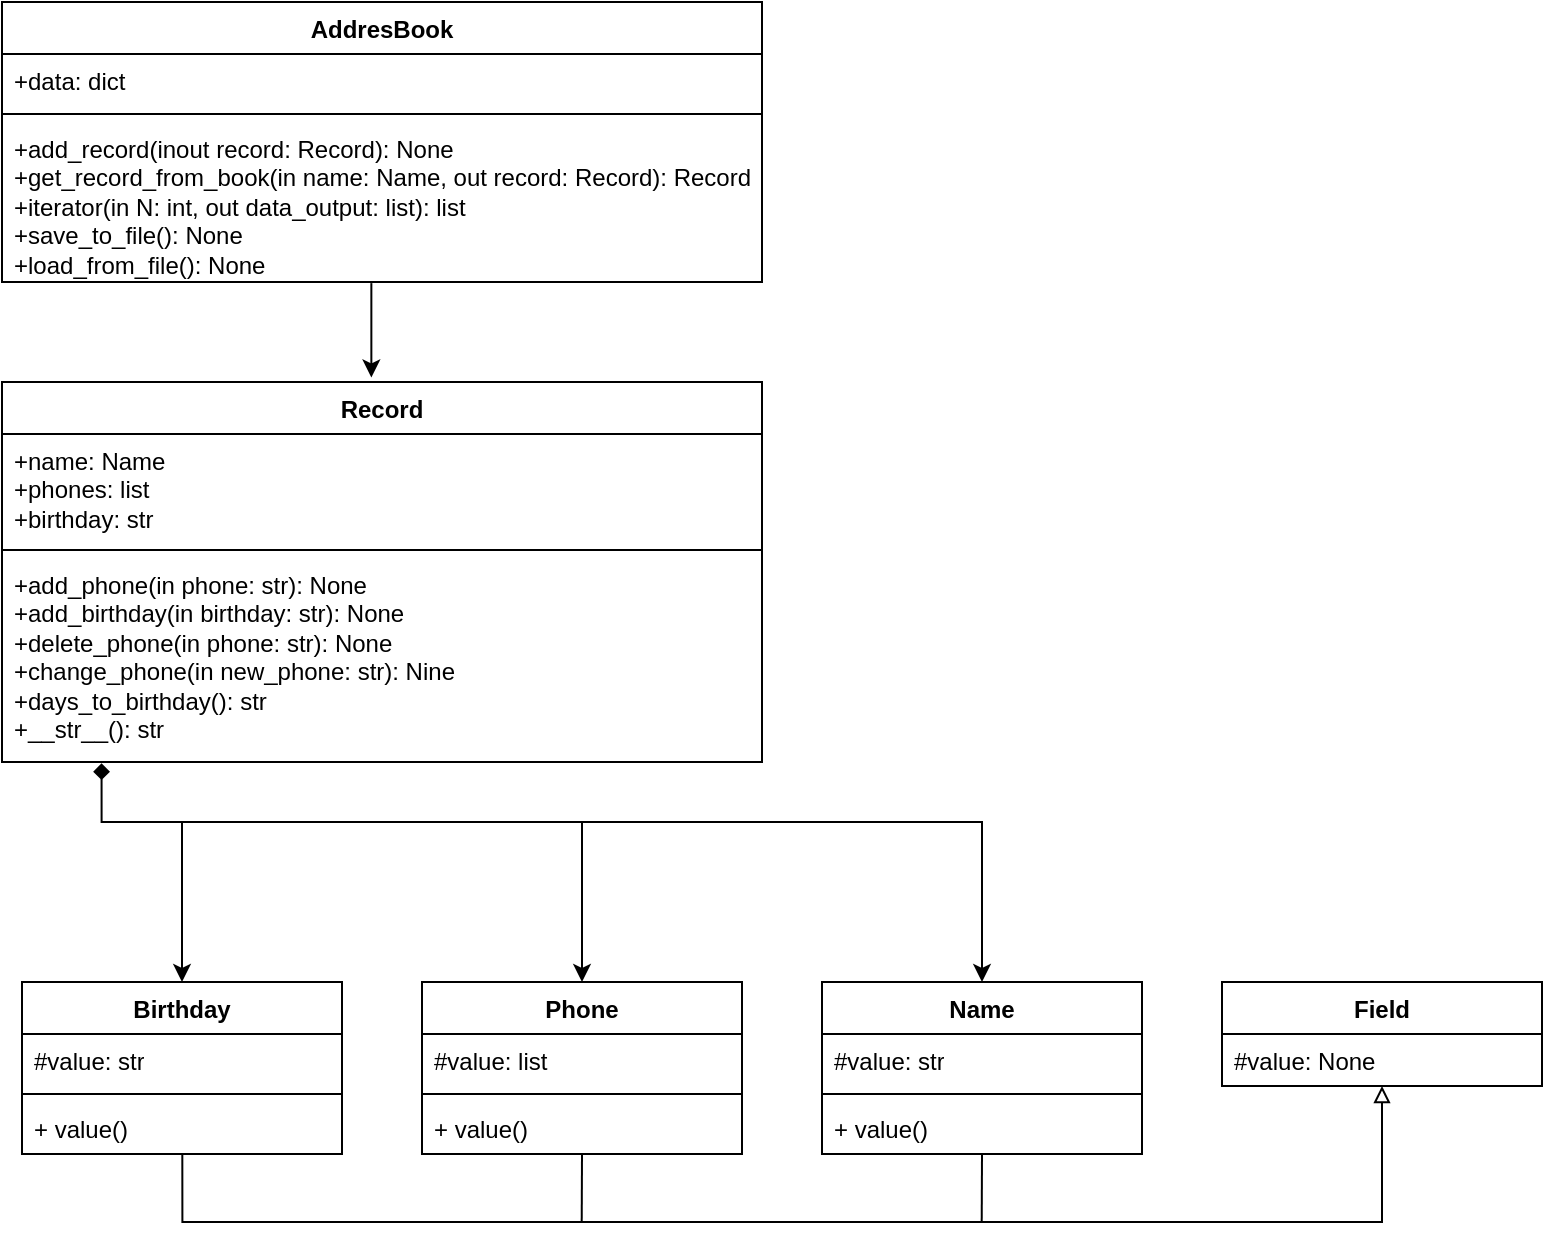 <mxfile version="21.4.0" type="device">
  <diagram name="Сторінка-1" id="Barpjzp2TPfuO6GInw3B">
    <mxGraphModel dx="1687" dy="936" grid="1" gridSize="10" guides="1" tooltips="1" connect="1" arrows="1" fold="1" page="1" pageScale="1" pageWidth="827" pageHeight="1169" math="0" shadow="0">
      <root>
        <mxCell id="0" />
        <mxCell id="1" parent="0" />
        <mxCell id="vIIaNH_cV5r8bSQWFhUs-79" style="edgeStyle=orthogonalEdgeStyle;rounded=0;orthogonalLoop=1;jettySize=auto;html=1;exitX=0.486;exitY=1.007;exitDx=0;exitDy=0;entryX=0.486;entryY=-0.012;entryDx=0;entryDy=0;entryPerimeter=0;exitPerimeter=0;" edge="1" parent="1" source="vIIaNH_cV5r8bSQWFhUs-4" target="vIIaNH_cV5r8bSQWFhUs-8">
          <mxGeometry relative="1" as="geometry" />
        </mxCell>
        <mxCell id="vIIaNH_cV5r8bSQWFhUs-1" value="AddresBook" style="swimlane;fontStyle=1;align=center;verticalAlign=top;childLayout=stackLayout;horizontal=1;startSize=26;horizontalStack=0;resizeParent=1;resizeParentMax=0;resizeLast=0;collapsible=1;marginBottom=0;whiteSpace=wrap;html=1;" vertex="1" parent="1">
          <mxGeometry x="30" y="30" width="380" height="140" as="geometry" />
        </mxCell>
        <mxCell id="vIIaNH_cV5r8bSQWFhUs-2" value="+data: dict" style="text;strokeColor=none;fillColor=none;align=left;verticalAlign=top;spacingLeft=4;spacingRight=4;overflow=hidden;rotatable=0;points=[[0,0.5],[1,0.5]];portConstraint=eastwest;whiteSpace=wrap;html=1;" vertex="1" parent="vIIaNH_cV5r8bSQWFhUs-1">
          <mxGeometry y="26" width="380" height="26" as="geometry" />
        </mxCell>
        <mxCell id="vIIaNH_cV5r8bSQWFhUs-3" value="" style="line;strokeWidth=1;fillColor=none;align=left;verticalAlign=middle;spacingTop=-1;spacingLeft=3;spacingRight=3;rotatable=0;labelPosition=right;points=[];portConstraint=eastwest;strokeColor=inherit;" vertex="1" parent="vIIaNH_cV5r8bSQWFhUs-1">
          <mxGeometry y="52" width="380" height="8" as="geometry" />
        </mxCell>
        <mxCell id="vIIaNH_cV5r8bSQWFhUs-4" value="+add_record(inout record: Record&lt;span style=&quot;background-color: initial;&quot;&gt;): None&lt;/span&gt;&lt;br&gt;+get_record_from_book(in name: Name, out record: Record&lt;span style=&quot;background-color: initial;&quot;&gt;): Record&lt;br&gt;+iterator(in N: int, out data_output: list): list&lt;br&gt;+save_to_file(): None&lt;br&gt;+load_from_file(): None&lt;br&gt;&lt;/span&gt;" style="text;strokeColor=none;fillColor=none;align=left;verticalAlign=top;spacingLeft=4;spacingRight=4;overflow=hidden;rotatable=0;points=[[0,0.5],[1,0.5]];portConstraint=eastwest;whiteSpace=wrap;html=1;" vertex="1" parent="vIIaNH_cV5r8bSQWFhUs-1">
          <mxGeometry y="60" width="380" height="80" as="geometry" />
        </mxCell>
        <mxCell id="vIIaNH_cV5r8bSQWFhUs-74" style="edgeStyle=orthogonalEdgeStyle;rounded=0;orthogonalLoop=1;jettySize=auto;html=1;entryX=0.5;entryY=0;entryDx=0;entryDy=0;startArrow=diamond;startFill=1;exitX=0.131;exitY=1.006;exitDx=0;exitDy=0;exitPerimeter=0;" edge="1" parent="1" source="vIIaNH_cV5r8bSQWFhUs-11" target="vIIaNH_cV5r8bSQWFhUs-49">
          <mxGeometry relative="1" as="geometry">
            <mxPoint x="80" y="420" as="sourcePoint" />
            <Array as="points">
              <mxPoint x="80" y="440" />
              <mxPoint x="520" y="440" />
            </Array>
          </mxGeometry>
        </mxCell>
        <mxCell id="vIIaNH_cV5r8bSQWFhUs-77" style="edgeStyle=orthogonalEdgeStyle;rounded=0;orthogonalLoop=1;jettySize=auto;html=1;entryX=0.5;entryY=0;entryDx=0;entryDy=0;" edge="1" parent="1" target="vIIaNH_cV5r8bSQWFhUs-58">
          <mxGeometry relative="1" as="geometry">
            <mxPoint x="120" y="440" as="sourcePoint" />
            <Array as="points">
              <mxPoint x="120" y="490" />
              <mxPoint x="120" y="490" />
            </Array>
          </mxGeometry>
        </mxCell>
        <mxCell id="vIIaNH_cV5r8bSQWFhUs-78" style="edgeStyle=orthogonalEdgeStyle;rounded=0;orthogonalLoop=1;jettySize=auto;html=1;entryX=0.5;entryY=0;entryDx=0;entryDy=0;" edge="1" parent="1" target="vIIaNH_cV5r8bSQWFhUs-54">
          <mxGeometry relative="1" as="geometry">
            <mxPoint x="320" y="440" as="sourcePoint" />
            <Array as="points">
              <mxPoint x="320" y="440" />
            </Array>
          </mxGeometry>
        </mxCell>
        <mxCell id="vIIaNH_cV5r8bSQWFhUs-8" value="Record" style="swimlane;fontStyle=1;align=center;verticalAlign=top;childLayout=stackLayout;horizontal=1;startSize=26;horizontalStack=0;resizeParent=1;resizeParentMax=0;resizeLast=0;collapsible=1;marginBottom=0;whiteSpace=wrap;html=1;" vertex="1" parent="1">
          <mxGeometry x="30" y="220" width="380" height="190" as="geometry" />
        </mxCell>
        <mxCell id="vIIaNH_cV5r8bSQWFhUs-9" value="+name: Name&lt;br&gt;+phones: list&lt;br&gt;+birthday: str" style="text;strokeColor=none;fillColor=none;align=left;verticalAlign=top;spacingLeft=4;spacingRight=4;overflow=hidden;rotatable=0;points=[[0,0.5],[1,0.5]];portConstraint=eastwest;whiteSpace=wrap;html=1;" vertex="1" parent="vIIaNH_cV5r8bSQWFhUs-8">
          <mxGeometry y="26" width="380" height="54" as="geometry" />
        </mxCell>
        <mxCell id="vIIaNH_cV5r8bSQWFhUs-10" value="" style="line;strokeWidth=1;fillColor=none;align=left;verticalAlign=middle;spacingTop=-1;spacingLeft=3;spacingRight=3;rotatable=0;labelPosition=right;points=[];portConstraint=eastwest;strokeColor=inherit;" vertex="1" parent="vIIaNH_cV5r8bSQWFhUs-8">
          <mxGeometry y="80" width="380" height="8" as="geometry" />
        </mxCell>
        <mxCell id="vIIaNH_cV5r8bSQWFhUs-11" value="+add_phone(in phone: str): None&lt;br&gt;+add_birthday(in birthday: str): None&lt;br&gt;+delete_phone(in phone: str): None&lt;br&gt;+change_phone(in new_phone: str): Nine&lt;br&gt;&lt;span style=&quot;background-color: initial;&quot;&gt;+days_to_birthday(): str&lt;br&gt;+__str__(): str&lt;br&gt;&lt;/span&gt;" style="text;strokeColor=none;fillColor=none;align=left;verticalAlign=top;spacingLeft=4;spacingRight=4;overflow=hidden;rotatable=0;points=[[0,0.5],[1,0.5]];portConstraint=eastwest;whiteSpace=wrap;html=1;" vertex="1" parent="vIIaNH_cV5r8bSQWFhUs-8">
          <mxGeometry y="88" width="380" height="102" as="geometry" />
        </mxCell>
        <mxCell id="vIIaNH_cV5r8bSQWFhUs-17" value="Field" style="swimlane;fontStyle=1;align=center;verticalAlign=top;childLayout=stackLayout;horizontal=1;startSize=26;horizontalStack=0;resizeParent=1;resizeParentMax=0;resizeLast=0;collapsible=1;marginBottom=0;whiteSpace=wrap;html=1;" vertex="1" parent="1">
          <mxGeometry x="640" y="520" width="160" height="52" as="geometry" />
        </mxCell>
        <mxCell id="vIIaNH_cV5r8bSQWFhUs-18" value="#value: None" style="text;strokeColor=none;fillColor=none;align=left;verticalAlign=top;spacingLeft=4;spacingRight=4;overflow=hidden;rotatable=0;points=[[0,0.5],[1,0.5]];portConstraint=eastwest;whiteSpace=wrap;html=1;" vertex="1" parent="vIIaNH_cV5r8bSQWFhUs-17">
          <mxGeometry y="26" width="160" height="26" as="geometry" />
        </mxCell>
        <mxCell id="vIIaNH_cV5r8bSQWFhUs-70" style="edgeStyle=orthogonalEdgeStyle;rounded=0;orthogonalLoop=1;jettySize=auto;html=1;exitX=0.5;exitY=1;exitDx=0;exitDy=0;endArrow=none;endFill=0;" edge="1" parent="1" source="vIIaNH_cV5r8bSQWFhUs-49">
          <mxGeometry relative="1" as="geometry">
            <mxPoint x="519.857" y="640" as="targetPoint" />
            <mxPoint x="520" y="610" as="sourcePoint" />
          </mxGeometry>
        </mxCell>
        <mxCell id="vIIaNH_cV5r8bSQWFhUs-49" value="Name" style="swimlane;fontStyle=1;align=center;verticalAlign=top;childLayout=stackLayout;horizontal=1;startSize=26;horizontalStack=0;resizeParent=1;resizeParentMax=0;resizeLast=0;collapsible=1;marginBottom=0;whiteSpace=wrap;html=1;" vertex="1" parent="1">
          <mxGeometry x="440" y="520" width="160" height="86" as="geometry" />
        </mxCell>
        <mxCell id="vIIaNH_cV5r8bSQWFhUs-50" value="#value: str" style="text;strokeColor=none;fillColor=none;align=left;verticalAlign=top;spacingLeft=4;spacingRight=4;overflow=hidden;rotatable=0;points=[[0,0.5],[1,0.5]];portConstraint=eastwest;whiteSpace=wrap;html=1;" vertex="1" parent="vIIaNH_cV5r8bSQWFhUs-49">
          <mxGeometry y="26" width="160" height="26" as="geometry" />
        </mxCell>
        <mxCell id="vIIaNH_cV5r8bSQWFhUs-51" value="" style="line;strokeWidth=1;fillColor=none;align=left;verticalAlign=middle;spacingTop=-1;spacingLeft=3;spacingRight=3;rotatable=0;labelPosition=right;points=[];portConstraint=eastwest;strokeColor=inherit;" vertex="1" parent="vIIaNH_cV5r8bSQWFhUs-49">
          <mxGeometry y="52" width="160" height="8" as="geometry" />
        </mxCell>
        <mxCell id="vIIaNH_cV5r8bSQWFhUs-52" value="+ value()" style="text;strokeColor=none;fillColor=none;align=left;verticalAlign=top;spacingLeft=4;spacingRight=4;overflow=hidden;rotatable=0;points=[[0,0.5],[1,0.5]];portConstraint=eastwest;whiteSpace=wrap;html=1;" vertex="1" parent="vIIaNH_cV5r8bSQWFhUs-49">
          <mxGeometry y="60" width="160" height="26" as="geometry" />
        </mxCell>
        <mxCell id="vIIaNH_cV5r8bSQWFhUs-69" style="edgeStyle=orthogonalEdgeStyle;rounded=0;orthogonalLoop=1;jettySize=auto;html=1;exitX=0.5;exitY=1.004;exitDx=0;exitDy=0;exitPerimeter=0;endArrow=none;endFill=0;" edge="1" parent="1" source="vIIaNH_cV5r8bSQWFhUs-57">
          <mxGeometry relative="1" as="geometry">
            <mxPoint x="319.857" y="640" as="targetPoint" />
          </mxGeometry>
        </mxCell>
        <mxCell id="vIIaNH_cV5r8bSQWFhUs-54" value="Phone" style="swimlane;fontStyle=1;align=center;verticalAlign=top;childLayout=stackLayout;horizontal=1;startSize=26;horizontalStack=0;resizeParent=1;resizeParentMax=0;resizeLast=0;collapsible=1;marginBottom=0;whiteSpace=wrap;html=1;" vertex="1" parent="1">
          <mxGeometry x="240" y="520" width="160" height="86" as="geometry" />
        </mxCell>
        <mxCell id="vIIaNH_cV5r8bSQWFhUs-55" value="#value: list" style="text;strokeColor=none;fillColor=none;align=left;verticalAlign=top;spacingLeft=4;spacingRight=4;overflow=hidden;rotatable=0;points=[[0,0.5],[1,0.5]];portConstraint=eastwest;whiteSpace=wrap;html=1;" vertex="1" parent="vIIaNH_cV5r8bSQWFhUs-54">
          <mxGeometry y="26" width="160" height="26" as="geometry" />
        </mxCell>
        <mxCell id="vIIaNH_cV5r8bSQWFhUs-56" value="" style="line;strokeWidth=1;fillColor=none;align=left;verticalAlign=middle;spacingTop=-1;spacingLeft=3;spacingRight=3;rotatable=0;labelPosition=right;points=[];portConstraint=eastwest;strokeColor=inherit;" vertex="1" parent="vIIaNH_cV5r8bSQWFhUs-54">
          <mxGeometry y="52" width="160" height="8" as="geometry" />
        </mxCell>
        <mxCell id="vIIaNH_cV5r8bSQWFhUs-57" value="+ value()" style="text;strokeColor=none;fillColor=none;align=left;verticalAlign=top;spacingLeft=4;spacingRight=4;overflow=hidden;rotatable=0;points=[[0,0.5],[1,0.5]];portConstraint=eastwest;whiteSpace=wrap;html=1;" vertex="1" parent="vIIaNH_cV5r8bSQWFhUs-54">
          <mxGeometry y="60" width="160" height="26" as="geometry" />
        </mxCell>
        <mxCell id="vIIaNH_cV5r8bSQWFhUs-68" style="edgeStyle=orthogonalEdgeStyle;rounded=0;orthogonalLoop=1;jettySize=auto;html=1;exitX=0.501;exitY=1.021;exitDx=0;exitDy=0;entryX=0.5;entryY=1;entryDx=0;entryDy=0;endArrow=block;endFill=0;exitPerimeter=0;" edge="1" parent="1" source="vIIaNH_cV5r8bSQWFhUs-61" target="vIIaNH_cV5r8bSQWFhUs-17">
          <mxGeometry relative="1" as="geometry">
            <Array as="points">
              <mxPoint x="120" y="640" />
              <mxPoint x="720" y="640" />
            </Array>
          </mxGeometry>
        </mxCell>
        <mxCell id="vIIaNH_cV5r8bSQWFhUs-58" value="Birthday" style="swimlane;fontStyle=1;align=center;verticalAlign=top;childLayout=stackLayout;horizontal=1;startSize=26;horizontalStack=0;resizeParent=1;resizeParentMax=0;resizeLast=0;collapsible=1;marginBottom=0;whiteSpace=wrap;html=1;" vertex="1" parent="1">
          <mxGeometry x="40" y="520" width="160" height="86" as="geometry" />
        </mxCell>
        <mxCell id="vIIaNH_cV5r8bSQWFhUs-59" value="#value: str" style="text;strokeColor=none;fillColor=none;align=left;verticalAlign=top;spacingLeft=4;spacingRight=4;overflow=hidden;rotatable=0;points=[[0,0.5],[1,0.5]];portConstraint=eastwest;whiteSpace=wrap;html=1;" vertex="1" parent="vIIaNH_cV5r8bSQWFhUs-58">
          <mxGeometry y="26" width="160" height="26" as="geometry" />
        </mxCell>
        <mxCell id="vIIaNH_cV5r8bSQWFhUs-60" value="" style="line;strokeWidth=1;fillColor=none;align=left;verticalAlign=middle;spacingTop=-1;spacingLeft=3;spacingRight=3;rotatable=0;labelPosition=right;points=[];portConstraint=eastwest;strokeColor=inherit;" vertex="1" parent="vIIaNH_cV5r8bSQWFhUs-58">
          <mxGeometry y="52" width="160" height="8" as="geometry" />
        </mxCell>
        <mxCell id="vIIaNH_cV5r8bSQWFhUs-61" value="+ value()" style="text;strokeColor=none;fillColor=none;align=left;verticalAlign=top;spacingLeft=4;spacingRight=4;overflow=hidden;rotatable=0;points=[[0,0.5],[1,0.5]];portConstraint=eastwest;whiteSpace=wrap;html=1;" vertex="1" parent="vIIaNH_cV5r8bSQWFhUs-58">
          <mxGeometry y="60" width="160" height="26" as="geometry" />
        </mxCell>
      </root>
    </mxGraphModel>
  </diagram>
</mxfile>
